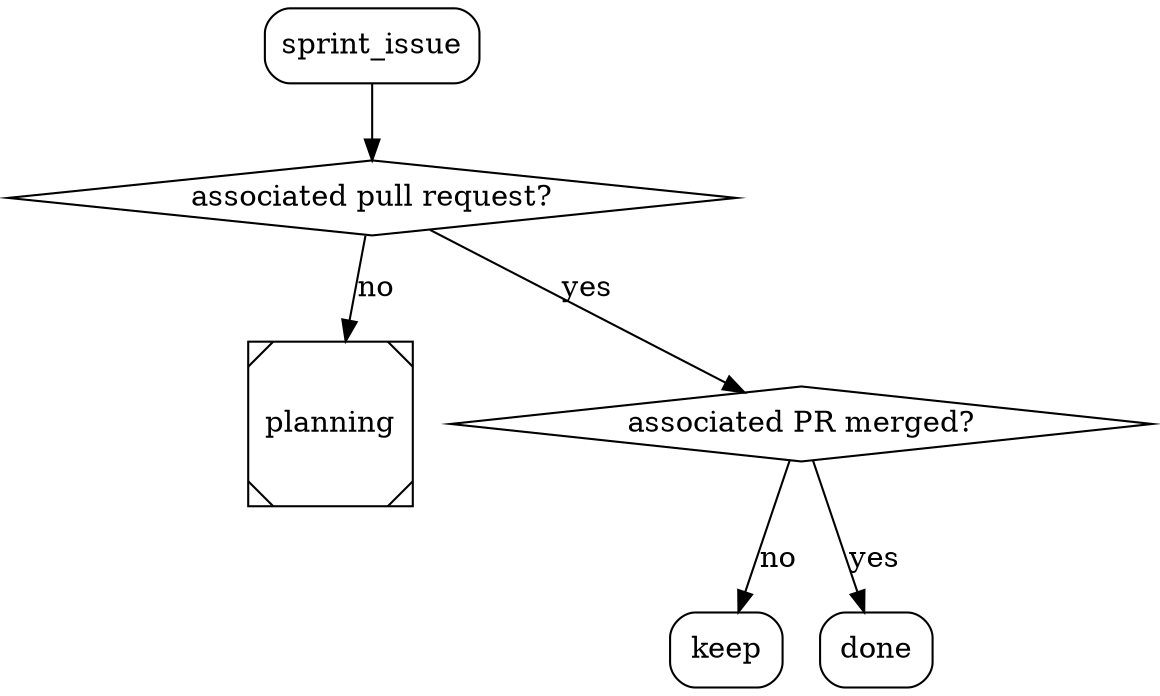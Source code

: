 digraph {
    sprint_issue [shape=box style=rounded];
    "associated pull request?" [shape=diamond]
    planning [shape=Msquare]
    "associated PR merged?" [shape=diamond]
    keep [shape=box style=rounded]
    done [shape=box style=rounded]
    
    sprint_issue -> "associated pull request?"
    "associated pull request?" -> planning [label=no]
    "associated pull request?" -> "associated PR merged?" [label=yes]
    "associated PR merged?" -> keep [label=no]
    "associated PR merged?" -> done [label=yes]
}
